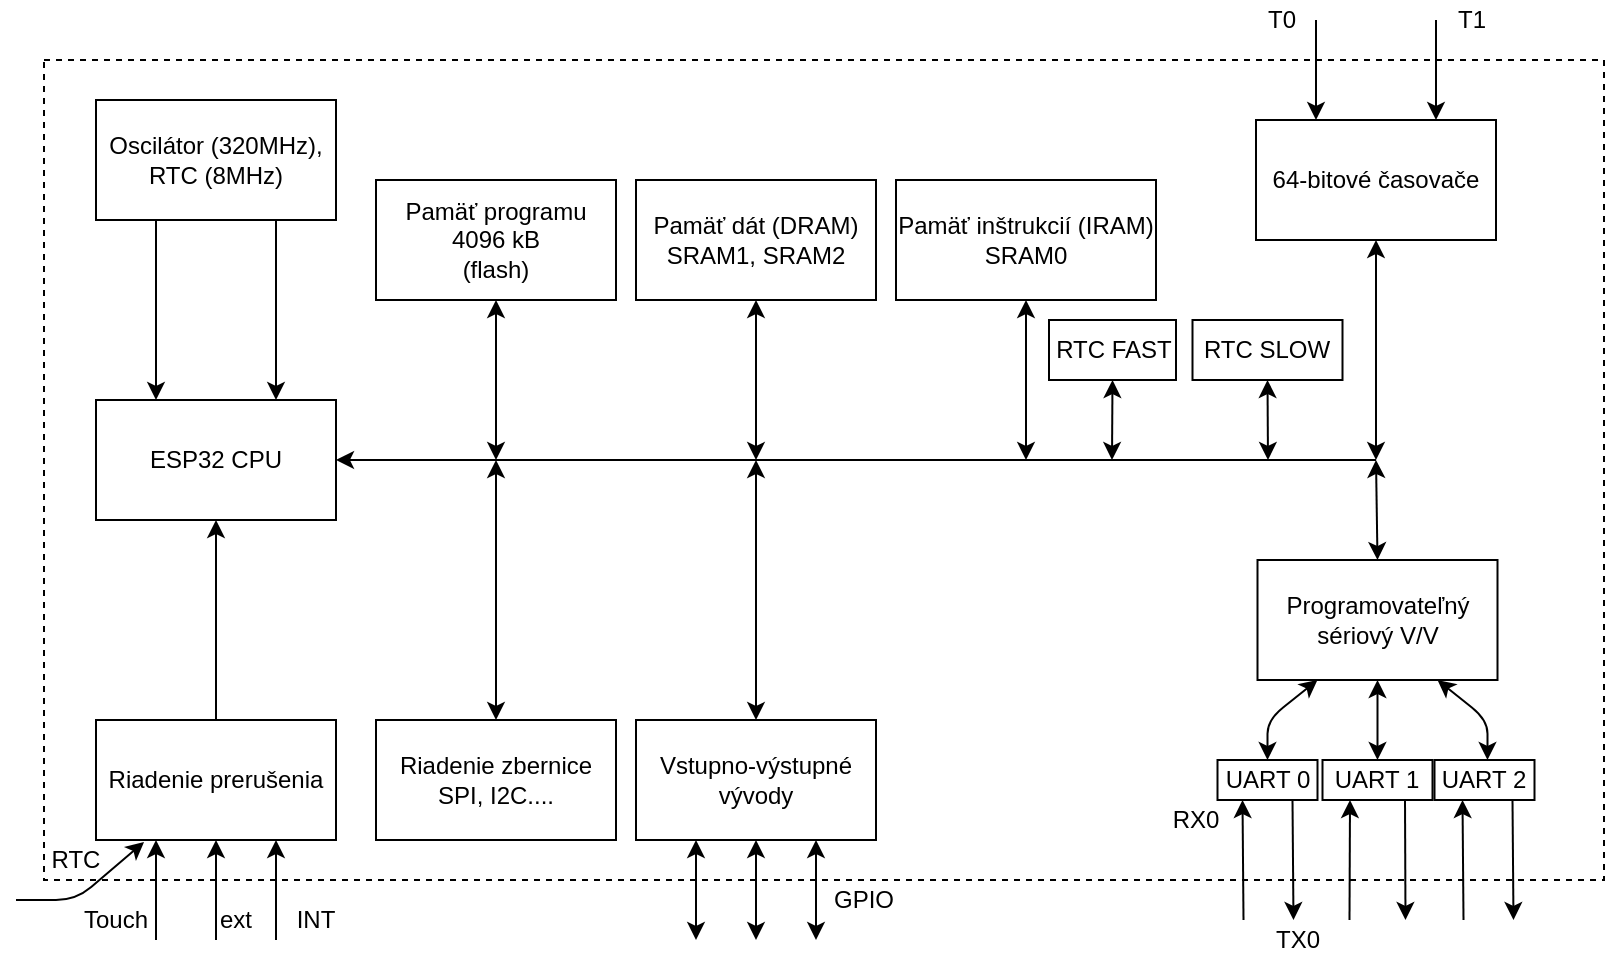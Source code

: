 <mxfile version="14.4.9" type="device"><diagram id="zXiiVKY3KCViitx3J_kC" name="Page-1"><mxGraphModel dx="1102" dy="525" grid="1" gridSize="10" guides="1" tooltips="1" connect="1" arrows="1" fold="1" page="1" pageScale="1" pageWidth="827" pageHeight="1169" math="0" shadow="0"><root><mxCell id="0"/><mxCell id="1" parent="0"/><mxCell id="ifgi-waQJrbKyXwo_Bud-1" value="" style="rounded=0;whiteSpace=wrap;html=1;dashed=1;" vertex="1" parent="1"><mxGeometry x="24" y="110" width="780" height="410" as="geometry"/></mxCell><mxCell id="ifgi-waQJrbKyXwo_Bud-2" value="ESP32 CPU" style="rounded=0;whiteSpace=wrap;html=1;gradientColor=none;" vertex="1" parent="1"><mxGeometry x="50" y="280" width="120" height="60" as="geometry"/></mxCell><mxCell id="ifgi-waQJrbKyXwo_Bud-3" value="Programovateľný sériový V/V" style="rounded=0;whiteSpace=wrap;html=1;gradientColor=none;" vertex="1" parent="1"><mxGeometry x="630.75" y="360" width="120" height="60" as="geometry"/></mxCell><mxCell id="ifgi-waQJrbKyXwo_Bud-4" value="UART 0" style="rounded=0;whiteSpace=wrap;html=1;gradientColor=none;" vertex="1" parent="1"><mxGeometry x="610.75" y="460" width="50" height="20" as="geometry"/></mxCell><mxCell id="ifgi-waQJrbKyXwo_Bud-5" value="UART 1" style="rounded=0;whiteSpace=wrap;html=1;gradientColor=none;" vertex="1" parent="1"><mxGeometry x="663.25" y="460" width="55" height="20" as="geometry"/></mxCell><mxCell id="ifgi-waQJrbKyXwo_Bud-6" value="UART 2" style="rounded=0;whiteSpace=wrap;html=1;gradientColor=none;" vertex="1" parent="1"><mxGeometry x="719.25" y="460" width="50" height="20" as="geometry"/></mxCell><mxCell id="ifgi-waQJrbKyXwo_Bud-8" value="" style="endArrow=classic;html=1;exitX=0.75;exitY=1;exitDx=0;exitDy=0;" edge="1" parent="1" source="ifgi-waQJrbKyXwo_Bud-4"><mxGeometry width="50" height="50" relative="1" as="geometry"><mxPoint x="370.75" y="320" as="sourcePoint"/><mxPoint x="648.75" y="540" as="targetPoint"/></mxGeometry></mxCell><mxCell id="ifgi-waQJrbKyXwo_Bud-9" value="" style="endArrow=classic;html=1;exitX=0.75;exitY=1;exitDx=0;exitDy=0;" edge="1" parent="1" source="ifgi-waQJrbKyXwo_Bud-5"><mxGeometry width="50" height="50" relative="1" as="geometry"><mxPoint x="370.75" y="320" as="sourcePoint"/><mxPoint x="704.75" y="540" as="targetPoint"/></mxGeometry></mxCell><mxCell id="ifgi-waQJrbKyXwo_Bud-10" value="" style="endArrow=classic;html=1;exitX=0.75;exitY=1;exitDx=0;exitDy=0;" edge="1" parent="1"><mxGeometry width="50" height="50" relative="1" as="geometry"><mxPoint x="758.25" y="480" as="sourcePoint"/><mxPoint x="758.75" y="540" as="targetPoint"/></mxGeometry></mxCell><mxCell id="ifgi-waQJrbKyXwo_Bud-11" value="" style="endArrow=classic;startArrow=classic;html=1;exitX=0.5;exitY=0;exitDx=0;exitDy=0;entryX=0.25;entryY=1;entryDx=0;entryDy=0;" edge="1" parent="1" source="ifgi-waQJrbKyXwo_Bud-4" target="ifgi-waQJrbKyXwo_Bud-3"><mxGeometry width="50" height="50" relative="1" as="geometry"><mxPoint x="580.75" y="420" as="sourcePoint"/><mxPoint x="630.75" y="370" as="targetPoint"/><Array as="points"><mxPoint x="635.75" y="440"/></Array></mxGeometry></mxCell><mxCell id="ifgi-waQJrbKyXwo_Bud-12" value="" style="endArrow=classic;startArrow=classic;html=1;exitX=0.5;exitY=0;exitDx=0;exitDy=0;entryX=0.5;entryY=1;entryDx=0;entryDy=0;" edge="1" parent="1" source="ifgi-waQJrbKyXwo_Bud-5" target="ifgi-waQJrbKyXwo_Bud-3"><mxGeometry width="50" height="50" relative="1" as="geometry"><mxPoint x="580.75" y="420" as="sourcePoint"/><mxPoint x="630.75" y="370" as="targetPoint"/></mxGeometry></mxCell><mxCell id="ifgi-waQJrbKyXwo_Bud-14" value="" style="endArrow=classic;startArrow=classic;html=1;exitX=0.5;exitY=0;exitDx=0;exitDy=0;entryX=0.75;entryY=1;entryDx=0;entryDy=0;" edge="1" parent="1" target="ifgi-waQJrbKyXwo_Bud-3"><mxGeometry width="50" height="50" relative="1" as="geometry"><mxPoint x="745.75" y="460" as="sourcePoint"/><mxPoint x="630.75" y="370" as="targetPoint"/><Array as="points"><mxPoint x="745.75" y="440"/></Array></mxGeometry></mxCell><mxCell id="ifgi-waQJrbKyXwo_Bud-15" value="" style="endArrow=classic;html=1;entryX=0.25;entryY=1;entryDx=0;entryDy=0;" edge="1" parent="1" target="ifgi-waQJrbKyXwo_Bud-4"><mxGeometry width="50" height="50" relative="1" as="geometry"><mxPoint x="623.75" y="540" as="sourcePoint"/><mxPoint x="580.75" y="410" as="targetPoint"/></mxGeometry></mxCell><mxCell id="ifgi-waQJrbKyXwo_Bud-16" value="" style="endArrow=classic;html=1;entryX=0.25;entryY=1;entryDx=0;entryDy=0;" edge="1" parent="1" target="ifgi-waQJrbKyXwo_Bud-5"><mxGeometry width="50" height="50" relative="1" as="geometry"><mxPoint x="676.75" y="540" as="sourcePoint"/><mxPoint x="633.25" y="490" as="targetPoint"/></mxGeometry></mxCell><mxCell id="ifgi-waQJrbKyXwo_Bud-17" value="" style="endArrow=classic;html=1;entryX=0.25;entryY=1;entryDx=0;entryDy=0;" edge="1" parent="1"><mxGeometry width="50" height="50" relative="1" as="geometry"><mxPoint x="733.75" y="540" as="sourcePoint"/><mxPoint x="733.25" y="480" as="targetPoint"/></mxGeometry></mxCell><mxCell id="ifgi-waQJrbKyXwo_Bud-20" value="Oscilátor (320MHz), RTC (8MHz)" style="rounded=0;whiteSpace=wrap;html=1;gradientColor=none;" vertex="1" parent="1"><mxGeometry x="50" y="130" width="120" height="60" as="geometry"/></mxCell><mxCell id="ifgi-waQJrbKyXwo_Bud-21" value="" style="endArrow=classic;html=1;exitX=0.25;exitY=1;exitDx=0;exitDy=0;entryX=0.25;entryY=0;entryDx=0;entryDy=0;" edge="1" parent="1" source="ifgi-waQJrbKyXwo_Bud-20" target="ifgi-waQJrbKyXwo_Bud-2"><mxGeometry width="50" height="50" relative="1" as="geometry"><mxPoint x="540" y="360" as="sourcePoint"/><mxPoint x="590" y="310" as="targetPoint"/></mxGeometry></mxCell><mxCell id="ifgi-waQJrbKyXwo_Bud-22" value="" style="endArrow=classic;html=1;exitX=0.75;exitY=1;exitDx=0;exitDy=0;entryX=0.75;entryY=0;entryDx=0;entryDy=0;" edge="1" parent="1" source="ifgi-waQJrbKyXwo_Bud-20" target="ifgi-waQJrbKyXwo_Bud-2"><mxGeometry width="50" height="50" relative="1" as="geometry"><mxPoint x="540" y="360" as="sourcePoint"/><mxPoint x="590" y="310" as="targetPoint"/></mxGeometry></mxCell><mxCell id="ifgi-waQJrbKyXwo_Bud-23" value="64-bitové časovače" style="rounded=0;whiteSpace=wrap;html=1;gradientColor=none;" vertex="1" parent="1"><mxGeometry x="630" y="140" width="120" height="60" as="geometry"/></mxCell><mxCell id="ifgi-waQJrbKyXwo_Bud-24" value="" style="endArrow=classic;html=1;entryX=0.25;entryY=0;entryDx=0;entryDy=0;" edge="1" parent="1" target="ifgi-waQJrbKyXwo_Bud-23"><mxGeometry width="50" height="50" relative="1" as="geometry"><mxPoint x="660" y="90" as="sourcePoint"/><mxPoint x="590" y="310" as="targetPoint"/></mxGeometry></mxCell><mxCell id="ifgi-waQJrbKyXwo_Bud-25" value="" style="endArrow=classic;html=1;entryX=0.75;entryY=0;entryDx=0;entryDy=0;" edge="1" parent="1" target="ifgi-waQJrbKyXwo_Bud-23"><mxGeometry width="50" height="50" relative="1" as="geometry"><mxPoint x="720" y="90" as="sourcePoint"/><mxPoint x="670" y="150" as="targetPoint"/></mxGeometry></mxCell><mxCell id="ifgi-waQJrbKyXwo_Bud-27" value="Pamäť programu&lt;br&gt;4096 kB&lt;br&gt;(flash)" style="rounded=0;whiteSpace=wrap;html=1;gradientColor=none;" vertex="1" parent="1"><mxGeometry x="190" y="170" width="120" height="60" as="geometry"/></mxCell><mxCell id="ifgi-waQJrbKyXwo_Bud-33" value="" style="endArrow=classic;html=1;entryX=1;entryY=0.5;entryDx=0;entryDy=0;" edge="1" parent="1" target="ifgi-waQJrbKyXwo_Bud-2"><mxGeometry width="50" height="50" relative="1" as="geometry"><mxPoint x="690" y="310" as="sourcePoint"/><mxPoint x="590" y="290" as="targetPoint"/></mxGeometry></mxCell><mxCell id="ifgi-waQJrbKyXwo_Bud-34" value="Pamäť dát (DRAM)&lt;br&gt;SRAM1, SRAM2" style="rounded=0;whiteSpace=wrap;html=1;gradientColor=none;" vertex="1" parent="1"><mxGeometry x="320" y="170" width="120" height="60" as="geometry"/></mxCell><mxCell id="ifgi-waQJrbKyXwo_Bud-36" value="Pamäť inštrukcií (IRAM)&lt;br&gt;SRAM0" style="rounded=0;whiteSpace=wrap;html=1;gradientColor=none;" vertex="1" parent="1"><mxGeometry x="450" y="170" width="130" height="60" as="geometry"/></mxCell><mxCell id="ifgi-waQJrbKyXwo_Bud-40" value="T0" style="text;html=1;strokeColor=none;fillColor=none;align=center;verticalAlign=middle;whiteSpace=wrap;rounded=0;" vertex="1" parent="1"><mxGeometry x="623.25" y="80" width="40" height="20" as="geometry"/></mxCell><mxCell id="ifgi-waQJrbKyXwo_Bud-41" value="T1" style="text;html=1;strokeColor=none;fillColor=none;align=center;verticalAlign=middle;whiteSpace=wrap;rounded=0;" vertex="1" parent="1"><mxGeometry x="718.25" y="80" width="40" height="20" as="geometry"/></mxCell><mxCell id="ifgi-waQJrbKyXwo_Bud-42" value="Riadenie zbernice&lt;br&gt;SPI, I2C...." style="rounded=0;whiteSpace=wrap;html=1;gradientColor=none;" vertex="1" parent="1"><mxGeometry x="190" y="440" width="120" height="60" as="geometry"/></mxCell><mxCell id="ifgi-waQJrbKyXwo_Bud-44" value="Vstupno-výstupné vývody" style="rounded=0;whiteSpace=wrap;html=1;gradientColor=none;" vertex="1" parent="1"><mxGeometry x="320" y="440" width="120" height="60" as="geometry"/></mxCell><mxCell id="ifgi-waQJrbKyXwo_Bud-46" value="" style="endArrow=classic;startArrow=classic;html=1;exitX=0.5;exitY=0;exitDx=0;exitDy=0;" edge="1" parent="1" source="ifgi-waQJrbKyXwo_Bud-42"><mxGeometry width="50" height="50" relative="1" as="geometry"><mxPoint x="400" y="390" as="sourcePoint"/><mxPoint x="250" y="310" as="targetPoint"/></mxGeometry></mxCell><mxCell id="ifgi-waQJrbKyXwo_Bud-47" value="" style="endArrow=classic;startArrow=classic;html=1;exitX=0.5;exitY=0;exitDx=0;exitDy=0;" edge="1" parent="1" source="ifgi-waQJrbKyXwo_Bud-44"><mxGeometry width="50" height="50" relative="1" as="geometry"><mxPoint x="400" y="390" as="sourcePoint"/><mxPoint x="380" y="310" as="targetPoint"/></mxGeometry></mxCell><mxCell id="ifgi-waQJrbKyXwo_Bud-48" value="" style="endArrow=classic;startArrow=classic;html=1;entryX=0.5;entryY=1;entryDx=0;entryDy=0;" edge="1" parent="1" target="ifgi-waQJrbKyXwo_Bud-27"><mxGeometry width="50" height="50" relative="1" as="geometry"><mxPoint x="250" y="310" as="sourcePoint"/><mxPoint x="450" y="340" as="targetPoint"/></mxGeometry></mxCell><mxCell id="ifgi-waQJrbKyXwo_Bud-49" value="" style="endArrow=classic;startArrow=classic;html=1;entryX=0.5;entryY=1;entryDx=0;entryDy=0;" edge="1" parent="1" target="ifgi-waQJrbKyXwo_Bud-34"><mxGeometry width="50" height="50" relative="1" as="geometry"><mxPoint x="380" y="310" as="sourcePoint"/><mxPoint x="260" y="240" as="targetPoint"/></mxGeometry></mxCell><mxCell id="ifgi-waQJrbKyXwo_Bud-50" value="" style="endArrow=classic;startArrow=classic;html=1;entryX=0.5;entryY=1;entryDx=0;entryDy=0;" edge="1" parent="1" target="ifgi-waQJrbKyXwo_Bud-36"><mxGeometry width="50" height="50" relative="1" as="geometry"><mxPoint x="515" y="310" as="sourcePoint"/><mxPoint x="390" y="240" as="targetPoint"/></mxGeometry></mxCell><mxCell id="ifgi-waQJrbKyXwo_Bud-51" value="" style="endArrow=classic;startArrow=classic;html=1;entryX=0.5;entryY=1;entryDx=0;entryDy=0;" edge="1" parent="1" target="ifgi-waQJrbKyXwo_Bud-23"><mxGeometry width="50" height="50" relative="1" as="geometry"><mxPoint x="690" y="310" as="sourcePoint"/><mxPoint x="450" y="340" as="targetPoint"/></mxGeometry></mxCell><mxCell id="ifgi-waQJrbKyXwo_Bud-52" value="" style="endArrow=classic;startArrow=classic;html=1;exitX=0.5;exitY=0;exitDx=0;exitDy=0;" edge="1" parent="1" source="ifgi-waQJrbKyXwo_Bud-3"><mxGeometry width="50" height="50" relative="1" as="geometry"><mxPoint x="400" y="390" as="sourcePoint"/><mxPoint x="690" y="310" as="targetPoint"/></mxGeometry></mxCell><mxCell id="ifgi-waQJrbKyXwo_Bud-53" value="Riadenie prerušenia" style="rounded=0;whiteSpace=wrap;html=1;gradientColor=none;" vertex="1" parent="1"><mxGeometry x="50" y="440" width="120" height="60" as="geometry"/></mxCell><mxCell id="ifgi-waQJrbKyXwo_Bud-54" value="" style="endArrow=classic;html=1;exitX=0.5;exitY=0;exitDx=0;exitDy=0;entryX=0.5;entryY=1;entryDx=0;entryDy=0;" edge="1" parent="1" source="ifgi-waQJrbKyXwo_Bud-53" target="ifgi-waQJrbKyXwo_Bud-2"><mxGeometry width="50" height="50" relative="1" as="geometry"><mxPoint x="380" y="330" as="sourcePoint"/><mxPoint x="430" y="280" as="targetPoint"/></mxGeometry></mxCell><mxCell id="ifgi-waQJrbKyXwo_Bud-56" value="" style="endArrow=classic;startArrow=classic;html=1;exitX=0.25;exitY=1;exitDx=0;exitDy=0;" edge="1" parent="1" source="ifgi-waQJrbKyXwo_Bud-44"><mxGeometry width="50" height="50" relative="1" as="geometry"><mxPoint x="380" y="330" as="sourcePoint"/><mxPoint x="350" y="550" as="targetPoint"/></mxGeometry></mxCell><mxCell id="ifgi-waQJrbKyXwo_Bud-57" value="" style="endArrow=classic;startArrow=classic;html=1;exitX=0.5;exitY=1;exitDx=0;exitDy=0;" edge="1" parent="1" source="ifgi-waQJrbKyXwo_Bud-44"><mxGeometry width="50" height="50" relative="1" as="geometry"><mxPoint x="360" y="510" as="sourcePoint"/><mxPoint x="380" y="550" as="targetPoint"/></mxGeometry></mxCell><mxCell id="ifgi-waQJrbKyXwo_Bud-58" value="" style="endArrow=classic;startArrow=classic;html=1;exitX=0.75;exitY=1;exitDx=0;exitDy=0;" edge="1" parent="1" source="ifgi-waQJrbKyXwo_Bud-44"><mxGeometry width="50" height="50" relative="1" as="geometry"><mxPoint x="390" y="510" as="sourcePoint"/><mxPoint x="410" y="550" as="targetPoint"/></mxGeometry></mxCell><mxCell id="ifgi-waQJrbKyXwo_Bud-59" value="GPIO" style="text;html=1;strokeColor=none;fillColor=none;align=center;verticalAlign=middle;whiteSpace=wrap;rounded=0;" vertex="1" parent="1"><mxGeometry x="414" y="520" width="40" height="20" as="geometry"/></mxCell><mxCell id="ifgi-waQJrbKyXwo_Bud-61" value="TX0" style="text;html=1;strokeColor=none;fillColor=none;align=center;verticalAlign=middle;whiteSpace=wrap;rounded=0;" vertex="1" parent="1"><mxGeometry x="630.75" y="540" width="40" height="20" as="geometry"/></mxCell><mxCell id="ifgi-waQJrbKyXwo_Bud-63" value="" style="endArrow=classic;html=1;entryX=0.75;entryY=1;entryDx=0;entryDy=0;" edge="1" parent="1" target="ifgi-waQJrbKyXwo_Bud-53"><mxGeometry width="50" height="50" relative="1" as="geometry"><mxPoint x="140" y="550" as="sourcePoint"/><mxPoint x="430" y="370" as="targetPoint"/></mxGeometry></mxCell><mxCell id="ifgi-waQJrbKyXwo_Bud-64" value="" style="endArrow=classic;html=1;entryX=0.5;entryY=1;entryDx=0;entryDy=0;" edge="1" parent="1" target="ifgi-waQJrbKyXwo_Bud-53"><mxGeometry width="50" height="50" relative="1" as="geometry"><mxPoint x="110" y="550" as="sourcePoint"/><mxPoint x="150" y="510" as="targetPoint"/></mxGeometry></mxCell><mxCell id="ifgi-waQJrbKyXwo_Bud-65" value="" style="endArrow=classic;html=1;entryX=0.25;entryY=1;entryDx=0;entryDy=0;" edge="1" parent="1" target="ifgi-waQJrbKyXwo_Bud-53"><mxGeometry width="50" height="50" relative="1" as="geometry"><mxPoint x="80" y="550" as="sourcePoint"/><mxPoint x="120" y="510" as="targetPoint"/></mxGeometry></mxCell><mxCell id="ifgi-waQJrbKyXwo_Bud-66" value="INT" style="text;html=1;strokeColor=none;fillColor=none;align=center;verticalAlign=middle;whiteSpace=wrap;rounded=0;" vertex="1" parent="1"><mxGeometry x="140" y="530" width="40" height="20" as="geometry"/></mxCell><mxCell id="ifgi-waQJrbKyXwo_Bud-67" value="ext" style="text;html=1;strokeColor=none;fillColor=none;align=center;verticalAlign=middle;whiteSpace=wrap;rounded=0;" vertex="1" parent="1"><mxGeometry x="100" y="530" width="40" height="20" as="geometry"/></mxCell><mxCell id="ifgi-waQJrbKyXwo_Bud-68" value="Touch" style="text;html=1;strokeColor=none;fillColor=none;align=center;verticalAlign=middle;whiteSpace=wrap;rounded=0;" vertex="1" parent="1"><mxGeometry x="40" y="530" width="40" height="20" as="geometry"/></mxCell><mxCell id="ifgi-waQJrbKyXwo_Bud-69" value="" style="endArrow=classic;html=1;entryX=0.2;entryY=1.017;entryDx=0;entryDy=0;entryPerimeter=0;" edge="1" parent="1" target="ifgi-waQJrbKyXwo_Bud-53"><mxGeometry width="50" height="50" relative="1" as="geometry"><mxPoint x="10" y="530" as="sourcePoint"/><mxPoint x="430" y="370" as="targetPoint"/><Array as="points"><mxPoint x="40" y="530"/></Array></mxGeometry></mxCell><mxCell id="ifgi-waQJrbKyXwo_Bud-70" value="RTC" style="text;html=1;strokeColor=none;fillColor=none;align=center;verticalAlign=middle;whiteSpace=wrap;rounded=0;" vertex="1" parent="1"><mxGeometry x="20" y="500" width="40" height="20" as="geometry"/></mxCell><mxCell id="ifgi-waQJrbKyXwo_Bud-71" value="RX0" style="text;html=1;strokeColor=none;fillColor=none;align=center;verticalAlign=middle;whiteSpace=wrap;rounded=0;" vertex="1" parent="1"><mxGeometry x="580" y="480" width="40" height="20" as="geometry"/></mxCell><mxCell id="ifgi-waQJrbKyXwo_Bud-72" value="RTC FAST" style="rounded=0;whiteSpace=wrap;html=1;gradientColor=none;" vertex="1" parent="1"><mxGeometry x="526.5" y="240" width="63.5" height="30" as="geometry"/></mxCell><mxCell id="ifgi-waQJrbKyXwo_Bud-73" value="RTC SLOW" style="rounded=0;whiteSpace=wrap;html=1;gradientColor=none;" vertex="1" parent="1"><mxGeometry x="598.25" y="240" width="75" height="30" as="geometry"/></mxCell><mxCell id="ifgi-waQJrbKyXwo_Bud-74" value="" style="endArrow=classic;startArrow=classic;html=1;entryX=0.5;entryY=1;entryDx=0;entryDy=0;" edge="1" parent="1" target="ifgi-waQJrbKyXwo_Bud-72"><mxGeometry width="50" height="50" relative="1" as="geometry"><mxPoint x="558" y="310" as="sourcePoint"/><mxPoint x="460" y="310" as="targetPoint"/></mxGeometry></mxCell><mxCell id="ifgi-waQJrbKyXwo_Bud-75" value="" style="endArrow=classic;startArrow=classic;html=1;entryX=0.5;entryY=1;entryDx=0;entryDy=0;" edge="1" parent="1" target="ifgi-waQJrbKyXwo_Bud-73"><mxGeometry width="50" height="50" relative="1" as="geometry"><mxPoint x="636" y="310" as="sourcePoint"/><mxPoint x="568.25" y="280" as="targetPoint"/></mxGeometry></mxCell></root></mxGraphModel></diagram></mxfile>